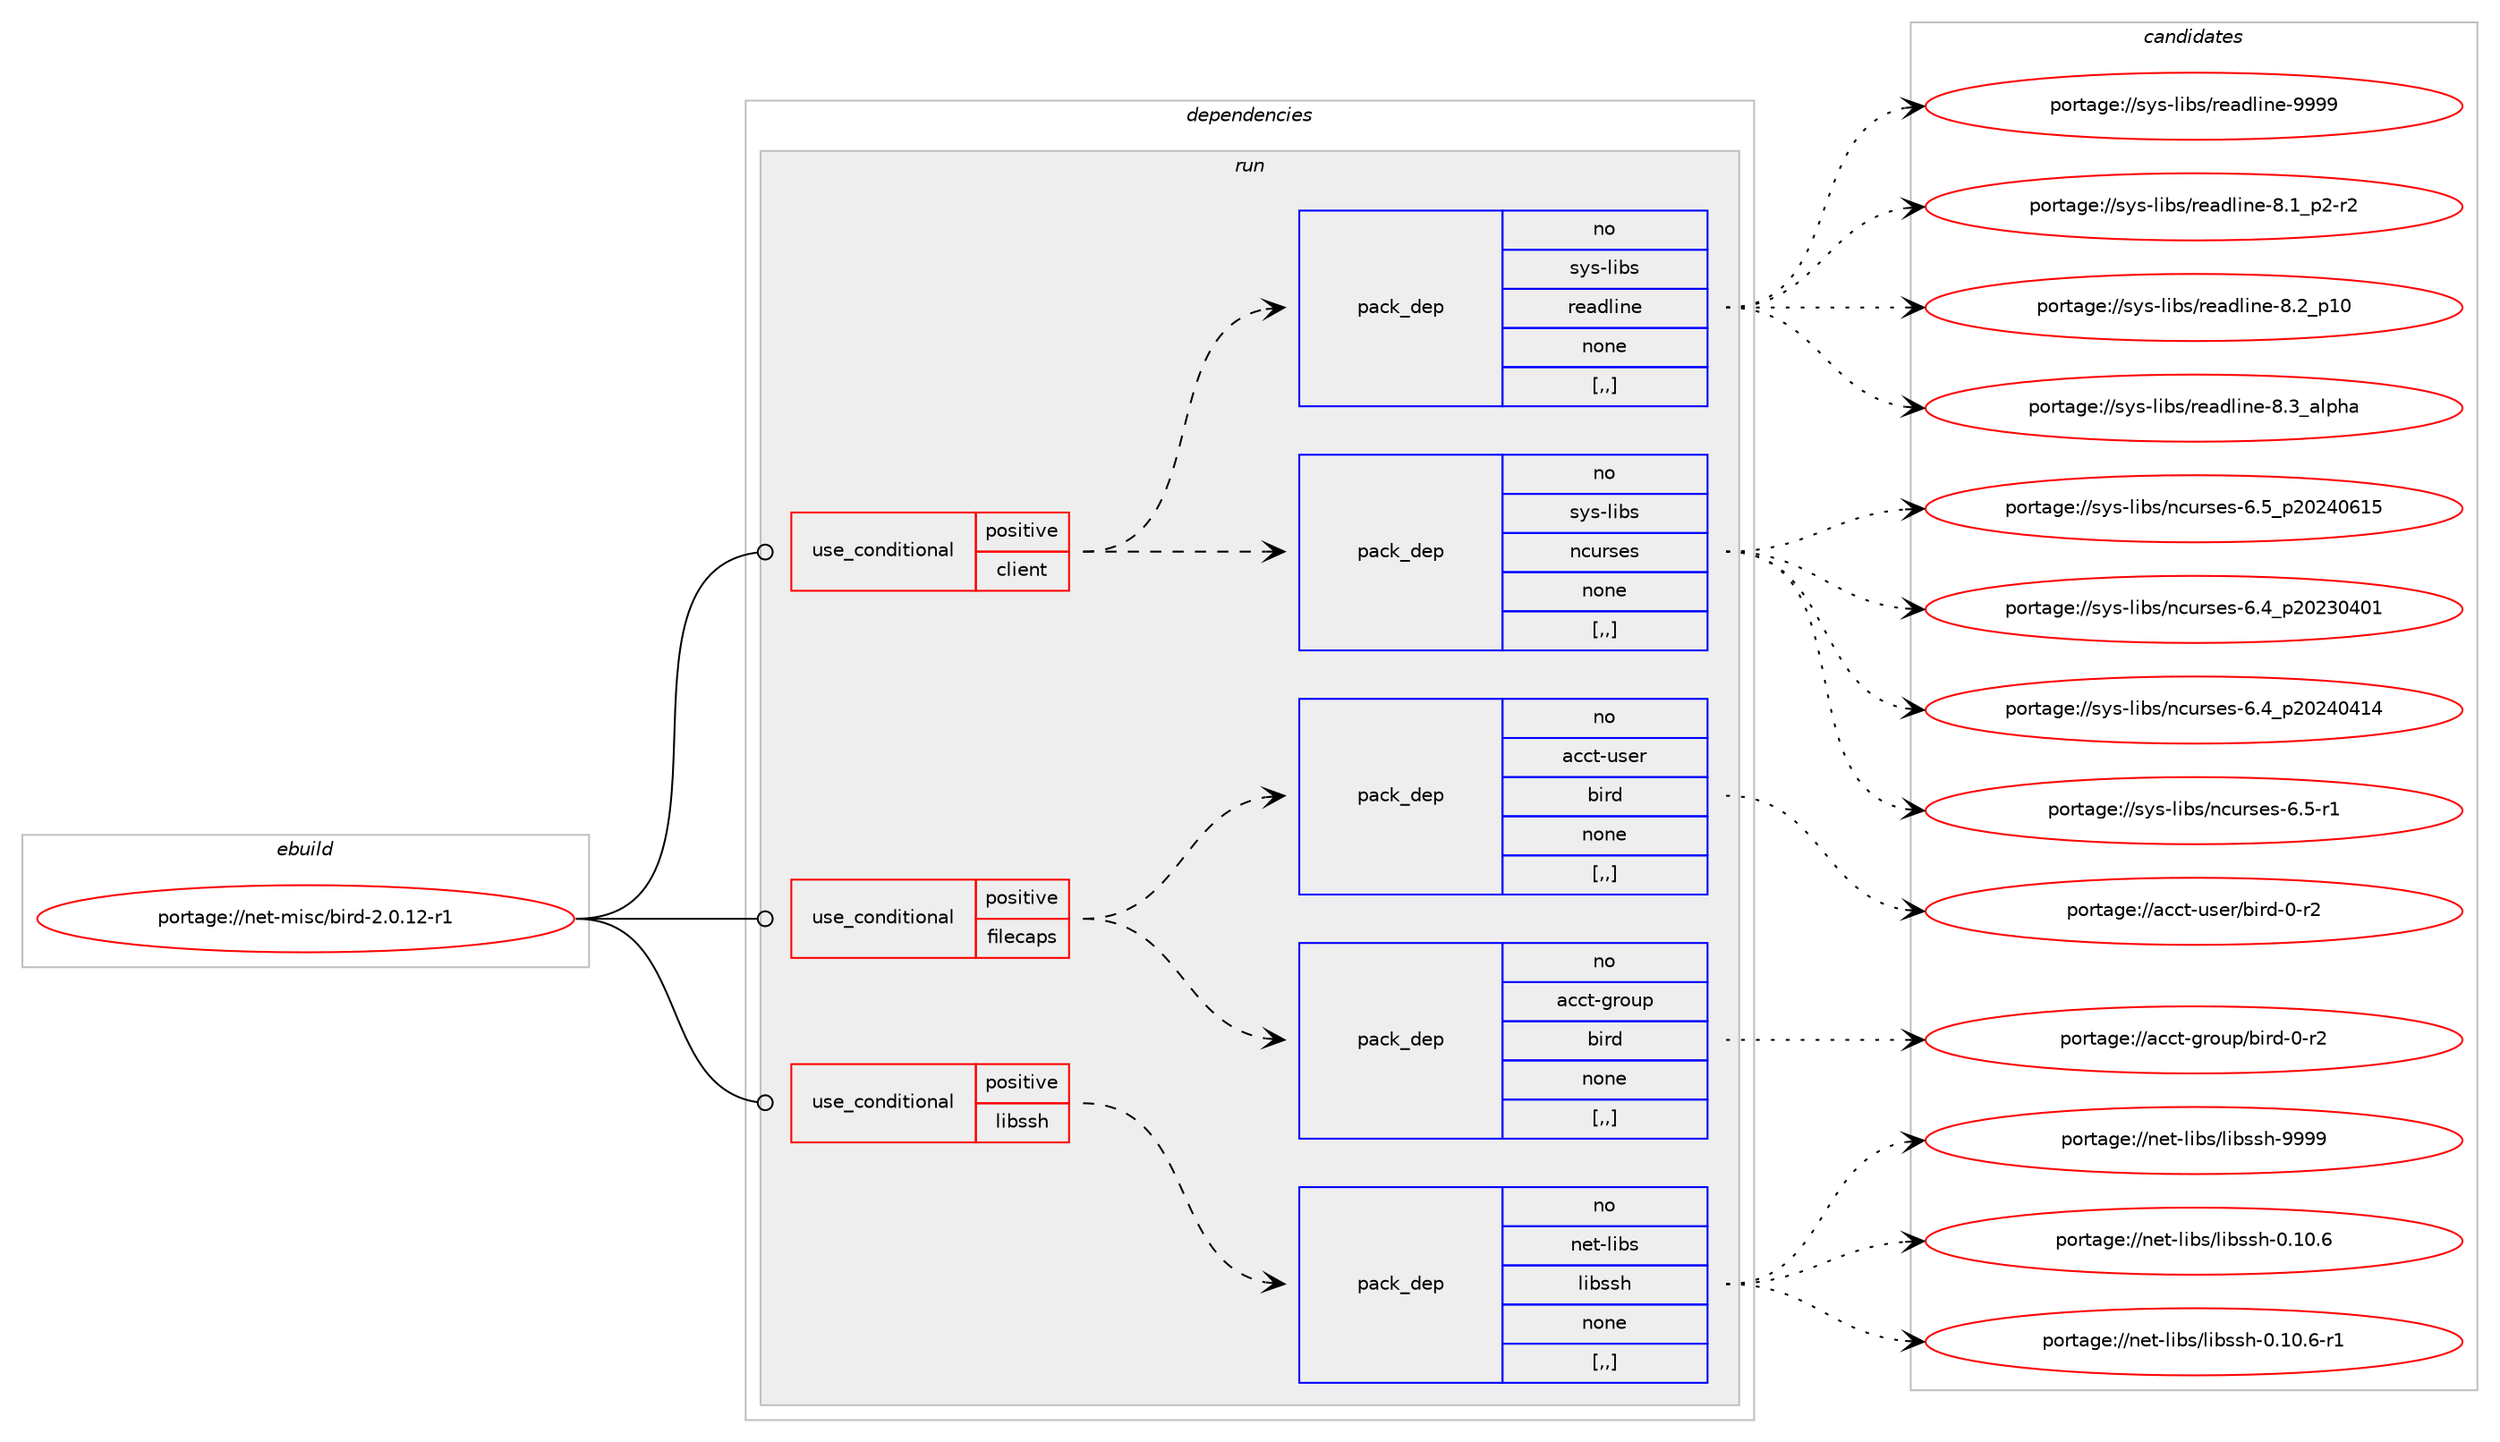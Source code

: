 digraph prolog {

# *************
# Graph options
# *************

newrank=true;
concentrate=true;
compound=true;
graph [rankdir=LR,fontname=Helvetica,fontsize=10,ranksep=1.5];#, ranksep=2.5, nodesep=0.2];
edge  [arrowhead=vee];
node  [fontname=Helvetica,fontsize=10];

# **********
# The ebuild
# **********

subgraph cluster_leftcol {
color=gray;
rank=same;
label=<<i>ebuild</i>>;
id [label="portage://net-misc/bird-2.0.12-r1", color=red, width=4, href="../net-misc/bird-2.0.12-r1.svg"];
}

# ****************
# The dependencies
# ****************

subgraph cluster_midcol {
color=gray;
label=<<i>dependencies</i>>;
subgraph cluster_compile {
fillcolor="#eeeeee";
style=filled;
label=<<i>compile</i>>;
}
subgraph cluster_compileandrun {
fillcolor="#eeeeee";
style=filled;
label=<<i>compile and run</i>>;
}
subgraph cluster_run {
fillcolor="#eeeeee";
style=filled;
label=<<i>run</i>>;
subgraph cond94147 {
dependency358929 [label=<<TABLE BORDER="0" CELLBORDER="1" CELLSPACING="0" CELLPADDING="4"><TR><TD ROWSPAN="3" CELLPADDING="10">use_conditional</TD></TR><TR><TD>positive</TD></TR><TR><TD>client</TD></TR></TABLE>>, shape=none, color=red];
subgraph pack262171 {
dependency358930 [label=<<TABLE BORDER="0" CELLBORDER="1" CELLSPACING="0" CELLPADDING="4" WIDTH="220"><TR><TD ROWSPAN="6" CELLPADDING="30">pack_dep</TD></TR><TR><TD WIDTH="110">no</TD></TR><TR><TD>sys-libs</TD></TR><TR><TD>ncurses</TD></TR><TR><TD>none</TD></TR><TR><TD>[,,]</TD></TR></TABLE>>, shape=none, color=blue];
}
dependency358929:e -> dependency358930:w [weight=20,style="dashed",arrowhead="vee"];
subgraph pack262172 {
dependency358931 [label=<<TABLE BORDER="0" CELLBORDER="1" CELLSPACING="0" CELLPADDING="4" WIDTH="220"><TR><TD ROWSPAN="6" CELLPADDING="30">pack_dep</TD></TR><TR><TD WIDTH="110">no</TD></TR><TR><TD>sys-libs</TD></TR><TR><TD>readline</TD></TR><TR><TD>none</TD></TR><TR><TD>[,,]</TD></TR></TABLE>>, shape=none, color=blue];
}
dependency358929:e -> dependency358931:w [weight=20,style="dashed",arrowhead="vee"];
}
id:e -> dependency358929:w [weight=20,style="solid",arrowhead="odot"];
subgraph cond94148 {
dependency358932 [label=<<TABLE BORDER="0" CELLBORDER="1" CELLSPACING="0" CELLPADDING="4"><TR><TD ROWSPAN="3" CELLPADDING="10">use_conditional</TD></TR><TR><TD>positive</TD></TR><TR><TD>filecaps</TD></TR></TABLE>>, shape=none, color=red];
subgraph pack262173 {
dependency358933 [label=<<TABLE BORDER="0" CELLBORDER="1" CELLSPACING="0" CELLPADDING="4" WIDTH="220"><TR><TD ROWSPAN="6" CELLPADDING="30">pack_dep</TD></TR><TR><TD WIDTH="110">no</TD></TR><TR><TD>acct-group</TD></TR><TR><TD>bird</TD></TR><TR><TD>none</TD></TR><TR><TD>[,,]</TD></TR></TABLE>>, shape=none, color=blue];
}
dependency358932:e -> dependency358933:w [weight=20,style="dashed",arrowhead="vee"];
subgraph pack262174 {
dependency358934 [label=<<TABLE BORDER="0" CELLBORDER="1" CELLSPACING="0" CELLPADDING="4" WIDTH="220"><TR><TD ROWSPAN="6" CELLPADDING="30">pack_dep</TD></TR><TR><TD WIDTH="110">no</TD></TR><TR><TD>acct-user</TD></TR><TR><TD>bird</TD></TR><TR><TD>none</TD></TR><TR><TD>[,,]</TD></TR></TABLE>>, shape=none, color=blue];
}
dependency358932:e -> dependency358934:w [weight=20,style="dashed",arrowhead="vee"];
}
id:e -> dependency358932:w [weight=20,style="solid",arrowhead="odot"];
subgraph cond94149 {
dependency358935 [label=<<TABLE BORDER="0" CELLBORDER="1" CELLSPACING="0" CELLPADDING="4"><TR><TD ROWSPAN="3" CELLPADDING="10">use_conditional</TD></TR><TR><TD>positive</TD></TR><TR><TD>libssh</TD></TR></TABLE>>, shape=none, color=red];
subgraph pack262175 {
dependency358936 [label=<<TABLE BORDER="0" CELLBORDER="1" CELLSPACING="0" CELLPADDING="4" WIDTH="220"><TR><TD ROWSPAN="6" CELLPADDING="30">pack_dep</TD></TR><TR><TD WIDTH="110">no</TD></TR><TR><TD>net-libs</TD></TR><TR><TD>libssh</TD></TR><TR><TD>none</TD></TR><TR><TD>[,,]</TD></TR></TABLE>>, shape=none, color=blue];
}
dependency358935:e -> dependency358936:w [weight=20,style="dashed",arrowhead="vee"];
}
id:e -> dependency358935:w [weight=20,style="solid",arrowhead="odot"];
}
}

# **************
# The candidates
# **************

subgraph cluster_choices {
rank=same;
color=gray;
label=<<i>candidates</i>>;

subgraph choice262171 {
color=black;
nodesep=1;
choice1151211154510810598115471109911711411510111545544652951125048505148524849 [label="portage://sys-libs/ncurses-6.4_p20230401", color=red, width=4,href="../sys-libs/ncurses-6.4_p20230401.svg"];
choice1151211154510810598115471109911711411510111545544652951125048505248524952 [label="portage://sys-libs/ncurses-6.4_p20240414", color=red, width=4,href="../sys-libs/ncurses-6.4_p20240414.svg"];
choice11512111545108105981154711099117114115101115455446534511449 [label="portage://sys-libs/ncurses-6.5-r1", color=red, width=4,href="../sys-libs/ncurses-6.5-r1.svg"];
choice1151211154510810598115471109911711411510111545544653951125048505248544953 [label="portage://sys-libs/ncurses-6.5_p20240615", color=red, width=4,href="../sys-libs/ncurses-6.5_p20240615.svg"];
dependency358930:e -> choice1151211154510810598115471109911711411510111545544652951125048505148524849:w [style=dotted,weight="100"];
dependency358930:e -> choice1151211154510810598115471109911711411510111545544652951125048505248524952:w [style=dotted,weight="100"];
dependency358930:e -> choice11512111545108105981154711099117114115101115455446534511449:w [style=dotted,weight="100"];
dependency358930:e -> choice1151211154510810598115471109911711411510111545544653951125048505248544953:w [style=dotted,weight="100"];
}
subgraph choice262172 {
color=black;
nodesep=1;
choice115121115451081059811547114101971001081051101014556464995112504511450 [label="portage://sys-libs/readline-8.1_p2-r2", color=red, width=4,href="../sys-libs/readline-8.1_p2-r2.svg"];
choice1151211154510810598115471141019710010810511010145564650951124948 [label="portage://sys-libs/readline-8.2_p10", color=red, width=4,href="../sys-libs/readline-8.2_p10.svg"];
choice1151211154510810598115471141019710010810511010145564651959710811210497 [label="portage://sys-libs/readline-8.3_alpha", color=red, width=4,href="../sys-libs/readline-8.3_alpha.svg"];
choice115121115451081059811547114101971001081051101014557575757 [label="portage://sys-libs/readline-9999", color=red, width=4,href="../sys-libs/readline-9999.svg"];
dependency358931:e -> choice115121115451081059811547114101971001081051101014556464995112504511450:w [style=dotted,weight="100"];
dependency358931:e -> choice1151211154510810598115471141019710010810511010145564650951124948:w [style=dotted,weight="100"];
dependency358931:e -> choice1151211154510810598115471141019710010810511010145564651959710811210497:w [style=dotted,weight="100"];
dependency358931:e -> choice115121115451081059811547114101971001081051101014557575757:w [style=dotted,weight="100"];
}
subgraph choice262173 {
color=black;
nodesep=1;
choice97999911645103114111117112479810511410045484511450 [label="portage://acct-group/bird-0-r2", color=red, width=4,href="../acct-group/bird-0-r2.svg"];
dependency358933:e -> choice97999911645103114111117112479810511410045484511450:w [style=dotted,weight="100"];
}
subgraph choice262174 {
color=black;
nodesep=1;
choice97999911645117115101114479810511410045484511450 [label="portage://acct-user/bird-0-r2", color=red, width=4,href="../acct-user/bird-0-r2.svg"];
dependency358934:e -> choice97999911645117115101114479810511410045484511450:w [style=dotted,weight="100"];
}
subgraph choice262175 {
color=black;
nodesep=1;
choice1101011164510810598115471081059811511510445484649484654 [label="portage://net-libs/libssh-0.10.6", color=red, width=4,href="../net-libs/libssh-0.10.6.svg"];
choice11010111645108105981154710810598115115104454846494846544511449 [label="portage://net-libs/libssh-0.10.6-r1", color=red, width=4,href="../net-libs/libssh-0.10.6-r1.svg"];
choice110101116451081059811547108105981151151044557575757 [label="portage://net-libs/libssh-9999", color=red, width=4,href="../net-libs/libssh-9999.svg"];
dependency358936:e -> choice1101011164510810598115471081059811511510445484649484654:w [style=dotted,weight="100"];
dependency358936:e -> choice11010111645108105981154710810598115115104454846494846544511449:w [style=dotted,weight="100"];
dependency358936:e -> choice110101116451081059811547108105981151151044557575757:w [style=dotted,weight="100"];
}
}

}
